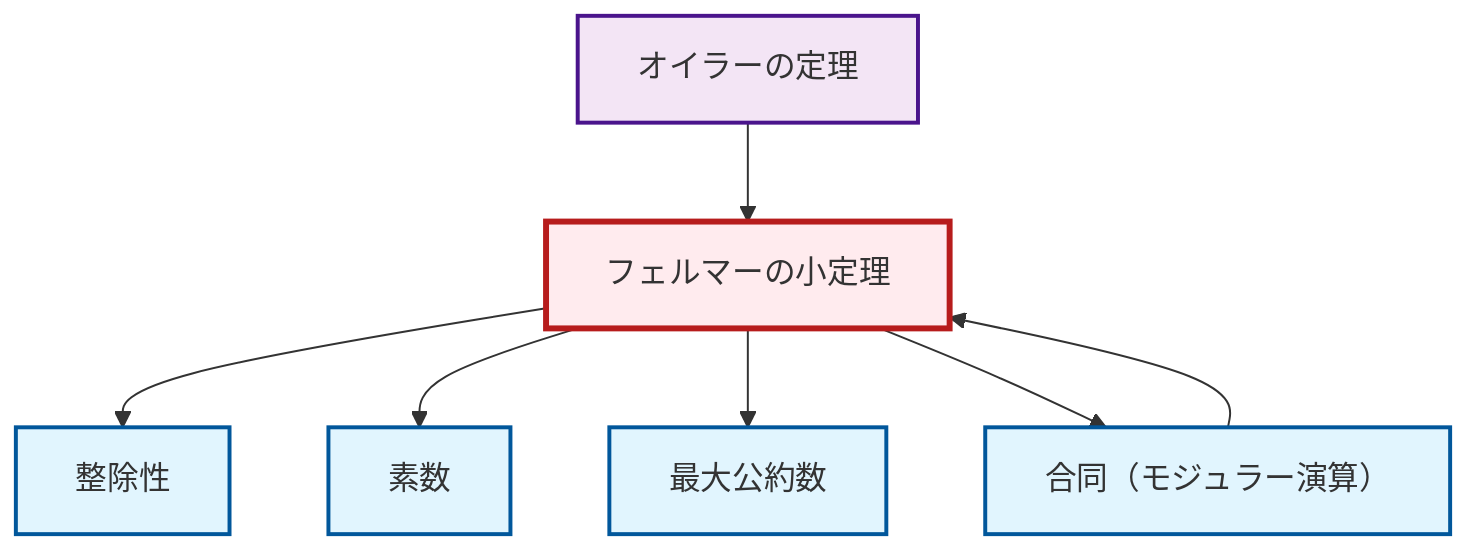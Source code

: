 graph TD
    classDef definition fill:#e1f5fe,stroke:#01579b,stroke-width:2px
    classDef theorem fill:#f3e5f5,stroke:#4a148c,stroke-width:2px
    classDef axiom fill:#fff3e0,stroke:#e65100,stroke-width:2px
    classDef example fill:#e8f5e9,stroke:#1b5e20,stroke-width:2px
    classDef current fill:#ffebee,stroke:#b71c1c,stroke-width:3px
    def-gcd["最大公約数"]:::definition
    thm-euler["オイラーの定理"]:::theorem
    def-divisibility["整除性"]:::definition
    def-congruence["合同（モジュラー演算）"]:::definition
    thm-fermat-little["フェルマーの小定理"]:::theorem
    def-prime["素数"]:::definition
    thm-fermat-little --> def-divisibility
    thm-fermat-little --> def-prime
    thm-fermat-little --> def-gcd
    thm-euler --> thm-fermat-little
    def-congruence --> thm-fermat-little
    thm-fermat-little --> def-congruence
    class thm-fermat-little current